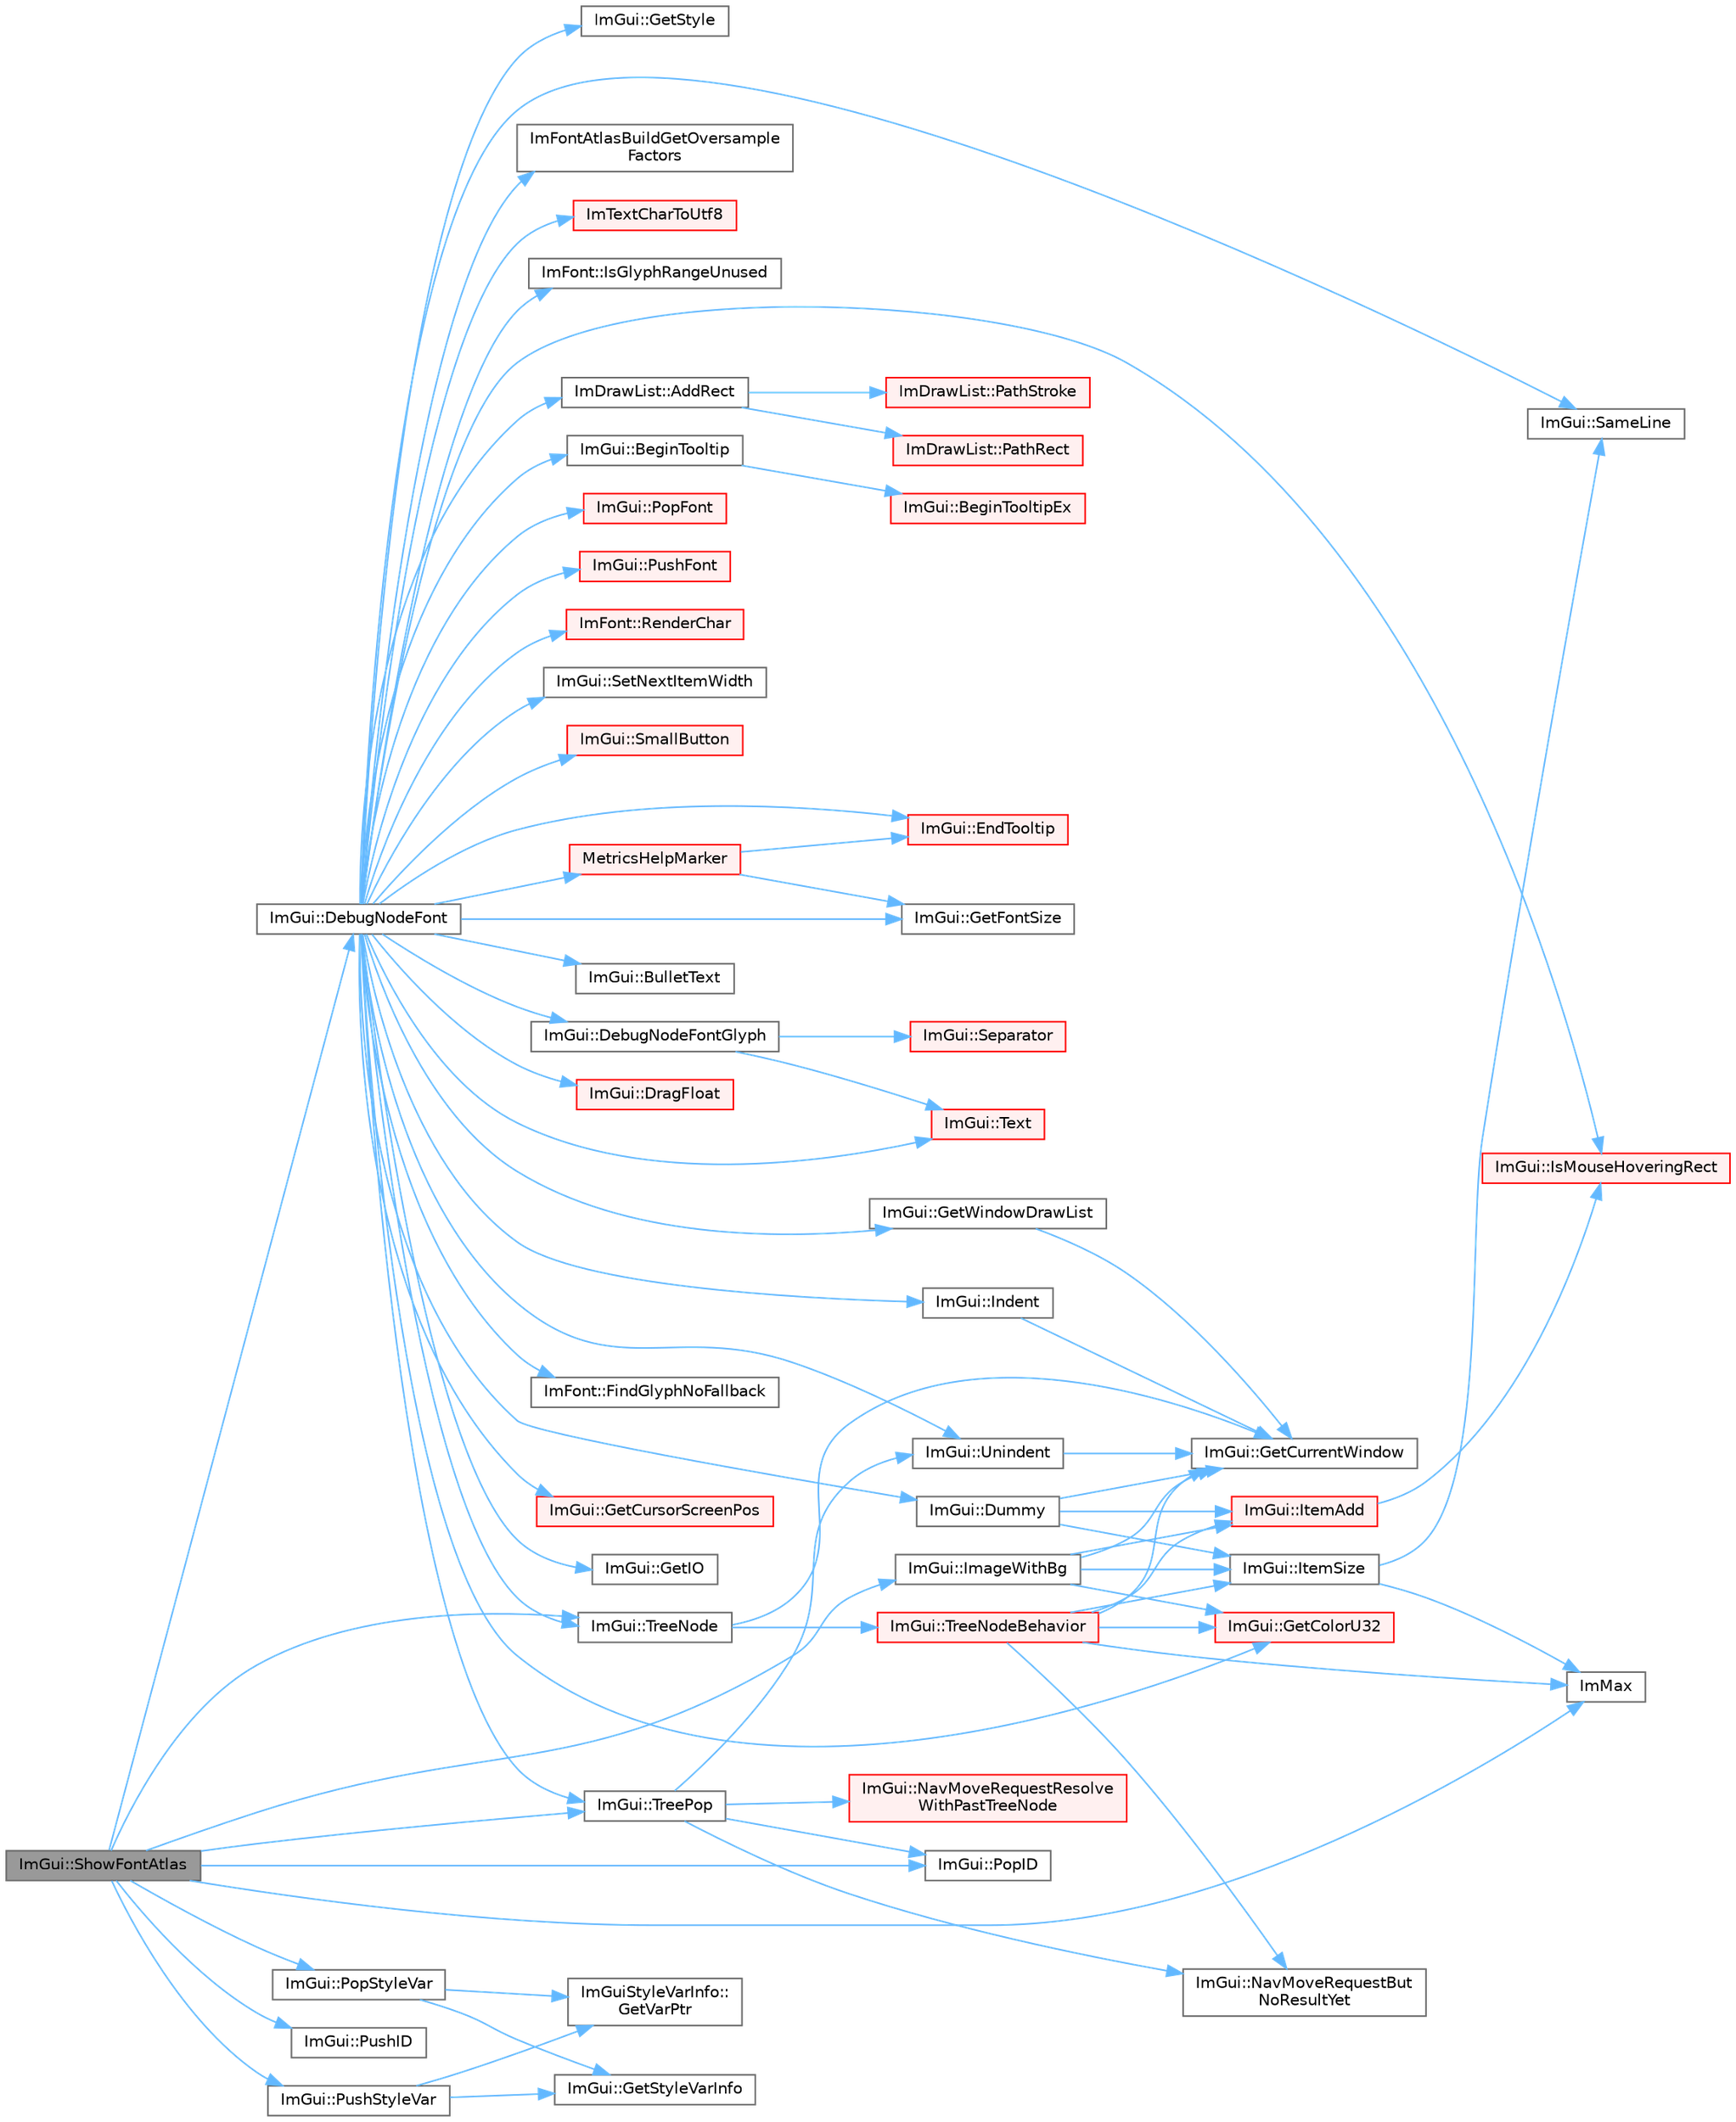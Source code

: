 digraph "ImGui::ShowFontAtlas"
{
 // LATEX_PDF_SIZE
  bgcolor="transparent";
  edge [fontname=Helvetica,fontsize=10,labelfontname=Helvetica,labelfontsize=10];
  node [fontname=Helvetica,fontsize=10,shape=box,height=0.2,width=0.4];
  rankdir="LR";
  Node1 [id="Node000001",label="ImGui::ShowFontAtlas",height=0.2,width=0.4,color="gray40", fillcolor="grey60", style="filled", fontcolor="black",tooltip=" "];
  Node1 -> Node2 [id="edge1_Node000001_Node000002",color="steelblue1",style="solid",tooltip=" "];
  Node2 [id="Node000002",label="ImGui::DebugNodeFont",height=0.2,width=0.4,color="grey40", fillcolor="white", style="filled",URL="$namespace_im_gui.html#ae0207d60728f7e6a47dbcd1d7d84e3cb",tooltip=" "];
  Node2 -> Node3 [id="edge2_Node000002_Node000003",color="steelblue1",style="solid",tooltip=" "];
  Node3 [id="Node000003",label="ImDrawList::AddRect",height=0.2,width=0.4,color="grey40", fillcolor="white", style="filled",URL="$struct_im_draw_list.html#ad96f10a3e954fe0c5b7c96d4e205af7b",tooltip=" "];
  Node3 -> Node4 [id="edge3_Node000003_Node000004",color="steelblue1",style="solid",tooltip=" "];
  Node4 [id="Node000004",label="ImDrawList::PathRect",height=0.2,width=0.4,color="red", fillcolor="#FFF0F0", style="filled",URL="$struct_im_draw_list.html#a2251eb264ed8b17a253c409787375053",tooltip=" "];
  Node3 -> Node13 [id="edge4_Node000003_Node000013",color="steelblue1",style="solid",tooltip=" "];
  Node13 [id="Node000013",label="ImDrawList::PathStroke",height=0.2,width=0.4,color="red", fillcolor="#FFF0F0", style="filled",URL="$struct_im_draw_list.html#a60bf9040ef3d09b39c4ba8f5a2a68ae9",tooltip=" "];
  Node2 -> Node19 [id="edge5_Node000002_Node000019",color="steelblue1",style="solid",tooltip=" "];
  Node19 [id="Node000019",label="ImGui::BeginTooltip",height=0.2,width=0.4,color="grey40", fillcolor="white", style="filled",URL="$namespace_im_gui.html#a0609fbb218702a720c383c87d0c545a2",tooltip=" "];
  Node19 -> Node20 [id="edge6_Node000019_Node000020",color="steelblue1",style="solid",tooltip=" "];
  Node20 [id="Node000020",label="ImGui::BeginTooltipEx",height=0.2,width=0.4,color="red", fillcolor="#FFF0F0", style="filled",URL="$namespace_im_gui.html#a18b17a0b20c3f2a16068b84210cfded4",tooltip=" "];
  Node2 -> Node516 [id="edge7_Node000002_Node000516",color="steelblue1",style="solid",tooltip=" "];
  Node516 [id="Node000516",label="ImGui::BulletText",height=0.2,width=0.4,color="grey40", fillcolor="white", style="filled",URL="$namespace_im_gui.html#af8d34d563b17c683943a0fa7bf5807bc",tooltip=" "];
  Node2 -> Node517 [id="edge8_Node000002_Node000517",color="steelblue1",style="solid",tooltip=" "];
  Node517 [id="Node000517",label="ImGui::DebugNodeFontGlyph",height=0.2,width=0.4,color="grey40", fillcolor="white", style="filled",URL="$namespace_im_gui.html#ad57d7756b61feecb86a3f25dc2a526f3",tooltip=" "];
  Node517 -> Node334 [id="edge9_Node000517_Node000334",color="steelblue1",style="solid",tooltip=" "];
  Node334 [id="Node000334",label="ImGui::Separator",height=0.2,width=0.4,color="red", fillcolor="#FFF0F0", style="filled",URL="$namespace_im_gui.html#a191123597a5084d003c8beac7eeb029e",tooltip=" "];
  Node517 -> Node518 [id="edge10_Node000517_Node000518",color="steelblue1",style="solid",tooltip=" "];
  Node518 [id="Node000518",label="ImGui::Text",height=0.2,width=0.4,color="red", fillcolor="#FFF0F0", style="filled",URL="$namespace_im_gui.html#a9e7b83611fe441d54fad2effb4bf4965",tooltip=" "];
  Node2 -> Node519 [id="edge11_Node000002_Node000519",color="steelblue1",style="solid",tooltip=" "];
  Node519 [id="Node000519",label="ImGui::DragFloat",height=0.2,width=0.4,color="red", fillcolor="#FFF0F0", style="filled",URL="$namespace_im_gui.html#aab1b20e7bf98aa7bbdb26f8cd3ad91e6",tooltip=" "];
  Node2 -> Node548 [id="edge12_Node000002_Node000548",color="steelblue1",style="solid",tooltip=" "];
  Node548 [id="Node000548",label="ImGui::Dummy",height=0.2,width=0.4,color="grey40", fillcolor="white", style="filled",URL="$namespace_im_gui.html#a8b0fb07113251301ff897b8578a53f34",tooltip=" "];
  Node548 -> Node97 [id="edge13_Node000548_Node000097",color="steelblue1",style="solid",tooltip=" "];
  Node97 [id="Node000097",label="ImGui::GetCurrentWindow",height=0.2,width=0.4,color="grey40", fillcolor="white", style="filled",URL="$namespace_im_gui.html#ac452417b5004ca16a814a72cff153526",tooltip=" "];
  Node548 -> Node120 [id="edge14_Node000548_Node000120",color="steelblue1",style="solid",tooltip=" "];
  Node120 [id="Node000120",label="ImGui::ItemAdd",height=0.2,width=0.4,color="red", fillcolor="#FFF0F0", style="filled",URL="$namespace_im_gui.html#a0c2ccafc8d403c02a6590ac21157b9ac",tooltip=" "];
  Node120 -> Node87 [id="edge15_Node000120_Node000087",color="steelblue1",style="solid",tooltip=" "];
  Node87 [id="Node000087",label="ImGui::IsMouseHoveringRect",height=0.2,width=0.4,color="red", fillcolor="#FFF0F0", style="filled",URL="$namespace_im_gui.html#ae0b8ea0e06c457316d6aed6c5b2a1c25",tooltip=" "];
  Node548 -> Node169 [id="edge16_Node000548_Node000169",color="steelblue1",style="solid",tooltip=" "];
  Node169 [id="Node000169",label="ImGui::ItemSize",height=0.2,width=0.4,color="grey40", fillcolor="white", style="filled",URL="$namespace_im_gui.html#a4b5818a652d943ea54e0cec9fb3943d7",tooltip=" "];
  Node169 -> Node15 [id="edge17_Node000169_Node000015",color="steelblue1",style="solid",tooltip=" "];
  Node15 [id="Node000015",label="ImMax",height=0.2,width=0.4,color="grey40", fillcolor="white", style="filled",URL="$imgui__internal_8h.html#a7667efd95147d0422f140917c71a9226",tooltip=" "];
  Node169 -> Node170 [id="edge18_Node000169_Node000170",color="steelblue1",style="solid",tooltip=" "];
  Node170 [id="Node000170",label="ImGui::SameLine",height=0.2,width=0.4,color="grey40", fillcolor="white", style="filled",URL="$namespace_im_gui.html#addd433eb3aae59119e341e80db474f66",tooltip=" "];
  Node2 -> Node93 [id="edge19_Node000002_Node000093",color="steelblue1",style="solid",tooltip=" "];
  Node93 [id="Node000093",label="ImGui::EndTooltip",height=0.2,width=0.4,color="red", fillcolor="#FFF0F0", style="filled",URL="$namespace_im_gui.html#ac8d75c160cfdf43d512f773ca133a1c6",tooltip=" "];
  Node2 -> Node570 [id="edge20_Node000002_Node000570",color="steelblue1",style="solid",tooltip=" "];
  Node570 [id="Node000570",label="ImFont::FindGlyphNoFallback",height=0.2,width=0.4,color="grey40", fillcolor="white", style="filled",URL="$struct_im_font.html#a9db5b4cc756ac1b01efbc79e3002f88d",tooltip=" "];
  Node2 -> Node98 [id="edge21_Node000002_Node000098",color="steelblue1",style="solid",tooltip=" "];
  Node98 [id="Node000098",label="ImGui::GetColorU32",height=0.2,width=0.4,color="red", fillcolor="#FFF0F0", style="filled",URL="$namespace_im_gui.html#a0de2d9bd347d9866511eb8d014e62556",tooltip=" "];
  Node2 -> Node571 [id="edge22_Node000002_Node000571",color="steelblue1",style="solid",tooltip=" "];
  Node571 [id="Node000571",label="ImGui::GetCursorScreenPos",height=0.2,width=0.4,color="red", fillcolor="#FFF0F0", style="filled",URL="$namespace_im_gui.html#adb0db3c1ee36f5085f35890a4229ae75",tooltip=" "];
  Node2 -> Node572 [id="edge23_Node000002_Node000572",color="steelblue1",style="solid",tooltip=" "];
  Node572 [id="Node000572",label="ImGui::GetFontSize",height=0.2,width=0.4,color="grey40", fillcolor="white", style="filled",URL="$namespace_im_gui.html#ac592ae8e0aa4a1a06502ec7872bc8da8",tooltip=" "];
  Node2 -> Node573 [id="edge24_Node000002_Node000573",color="steelblue1",style="solid",tooltip=" "];
  Node573 [id="Node000573",label="ImGui::GetIO",height=0.2,width=0.4,color="grey40", fillcolor="white", style="filled",URL="$namespace_im_gui.html#a7dea7d0530868f078324f14a308f0c3c",tooltip=" "];
  Node2 -> Node574 [id="edge25_Node000002_Node000574",color="steelblue1",style="solid",tooltip=" "];
  Node574 [id="Node000574",label="ImGui::GetStyle",height=0.2,width=0.4,color="grey40", fillcolor="white", style="filled",URL="$namespace_im_gui.html#abafef4bb3e3654efd96a47b2e22870a7",tooltip=" "];
  Node2 -> Node575 [id="edge26_Node000002_Node000575",color="steelblue1",style="solid",tooltip=" "];
  Node575 [id="Node000575",label="ImGui::GetWindowDrawList",height=0.2,width=0.4,color="grey40", fillcolor="white", style="filled",URL="$namespace_im_gui.html#aa100c22a9feafe843fa12c66590cbda0",tooltip=" "];
  Node575 -> Node97 [id="edge27_Node000575_Node000097",color="steelblue1",style="solid",tooltip=" "];
  Node2 -> Node576 [id="edge28_Node000002_Node000576",color="steelblue1",style="solid",tooltip=" "];
  Node576 [id="Node000576",label="ImFontAtlasBuildGetOversample\lFactors",height=0.2,width=0.4,color="grey40", fillcolor="white", style="filled",URL="$imgui__draw_8cpp.html#aa1efcf4c3caa22137e6a7d548435af5a",tooltip=" "];
  Node2 -> Node553 [id="edge29_Node000002_Node000553",color="steelblue1",style="solid",tooltip=" "];
  Node553 [id="Node000553",label="ImTextCharToUtf8",height=0.2,width=0.4,color="red", fillcolor="#FFF0F0", style="filled",URL="$imgui_8cpp.html#a95ebc047720485ca52f00e593e70aa0e",tooltip=" "];
  Node2 -> Node577 [id="edge30_Node000002_Node000577",color="steelblue1",style="solid",tooltip=" "];
  Node577 [id="Node000577",label="ImGui::Indent",height=0.2,width=0.4,color="grey40", fillcolor="white", style="filled",URL="$namespace_im_gui.html#a6c7b9f2d60951462eeebad80154a8926",tooltip=" "];
  Node577 -> Node97 [id="edge31_Node000577_Node000097",color="steelblue1",style="solid",tooltip=" "];
  Node2 -> Node578 [id="edge32_Node000002_Node000578",color="steelblue1",style="solid",tooltip=" "];
  Node578 [id="Node000578",label="ImFont::IsGlyphRangeUnused",height=0.2,width=0.4,color="grey40", fillcolor="white", style="filled",URL="$struct_im_font.html#a4374ffca4f2d9a23599aac21c57e2a66",tooltip=" "];
  Node2 -> Node87 [id="edge33_Node000002_Node000087",color="steelblue1",style="solid",tooltip=" "];
  Node2 -> Node579 [id="edge34_Node000002_Node000579",color="steelblue1",style="solid",tooltip=" "];
  Node579 [id="Node000579",label="MetricsHelpMarker",height=0.2,width=0.4,color="red", fillcolor="#FFF0F0", style="filled",URL="$imgui_8cpp.html#aa02564f7a526e53bfe3c4062acd6f0f2",tooltip=" "];
  Node579 -> Node93 [id="edge35_Node000579_Node000093",color="steelblue1",style="solid",tooltip=" "];
  Node579 -> Node572 [id="edge36_Node000579_Node000572",color="steelblue1",style="solid",tooltip=" "];
  Node2 -> Node351 [id="edge37_Node000002_Node000351",color="steelblue1",style="solid",tooltip=" "];
  Node351 [id="Node000351",label="ImGui::PopFont",height=0.2,width=0.4,color="red", fillcolor="#FFF0F0", style="filled",URL="$namespace_im_gui.html#af66649bc37022bf3cf2496c73af9a499",tooltip=" "];
  Node2 -> Node562 [id="edge38_Node000002_Node000562",color="steelblue1",style="solid",tooltip=" "];
  Node562 [id="Node000562",label="ImGui::PushFont",height=0.2,width=0.4,color="red", fillcolor="#FFF0F0", style="filled",URL="$namespace_im_gui.html#ac5a59f4f8226fd35786d8973c85b85a9",tooltip=" "];
  Node2 -> Node398 [id="edge39_Node000002_Node000398",color="steelblue1",style="solid",tooltip=" "];
  Node398 [id="Node000398",label="ImFont::RenderChar",height=0.2,width=0.4,color="red", fillcolor="#FFF0F0", style="filled",URL="$struct_im_font.html#a3bc3a49edc3a529763c45e2c25e66727",tooltip=" "];
  Node2 -> Node170 [id="edge40_Node000002_Node000170",color="steelblue1",style="solid",tooltip=" "];
  Node2 -> Node590 [id="edge41_Node000002_Node000590",color="steelblue1",style="solid",tooltip=" "];
  Node590 [id="Node000590",label="ImGui::SetNextItemWidth",height=0.2,width=0.4,color="grey40", fillcolor="white", style="filled",URL="$namespace_im_gui.html#a1291228607bee5a703df6553f27cbbb9",tooltip=" "];
  Node2 -> Node591 [id="edge42_Node000002_Node000591",color="steelblue1",style="solid",tooltip=" "];
  Node591 [id="Node000591",label="ImGui::SmallButton",height=0.2,width=0.4,color="red", fillcolor="#FFF0F0", style="filled",URL="$namespace_im_gui.html#a5b76ec69758aeb0a00a66f142f7a4fb2",tooltip=" "];
  Node2 -> Node518 [id="edge43_Node000002_Node000518",color="steelblue1",style="solid",tooltip=" "];
  Node2 -> Node593 [id="edge44_Node000002_Node000593",color="steelblue1",style="solid",tooltip=" "];
  Node593 [id="Node000593",label="ImGui::TreeNode",height=0.2,width=0.4,color="grey40", fillcolor="white", style="filled",URL="$namespace_im_gui.html#a4dff507ce8bbe0da9556bb50b1e60d7f",tooltip=" "];
  Node593 -> Node97 [id="edge45_Node000593_Node000097",color="steelblue1",style="solid",tooltip=" "];
  Node593 -> Node594 [id="edge46_Node000593_Node000594",color="steelblue1",style="solid",tooltip=" "];
  Node594 [id="Node000594",label="ImGui::TreeNodeBehavior",height=0.2,width=0.4,color="red", fillcolor="#FFF0F0", style="filled",URL="$namespace_im_gui.html#a918eabf70d288e93b2519ee1eac2c0b4",tooltip=" "];
  Node594 -> Node98 [id="edge47_Node000594_Node000098",color="steelblue1",style="solid",tooltip=" "];
  Node594 -> Node97 [id="edge48_Node000594_Node000097",color="steelblue1",style="solid",tooltip=" "];
  Node594 -> Node15 [id="edge49_Node000594_Node000015",color="steelblue1",style="solid",tooltip=" "];
  Node594 -> Node120 [id="edge50_Node000594_Node000120",color="steelblue1",style="solid",tooltip=" "];
  Node594 -> Node169 [id="edge51_Node000594_Node000169",color="steelblue1",style="solid",tooltip=" "];
  Node594 -> Node172 [id="edge52_Node000594_Node000172",color="steelblue1",style="solid",tooltip=" "];
  Node172 [id="Node000172",label="ImGui::NavMoveRequestBut\lNoResultYet",height=0.2,width=0.4,color="grey40", fillcolor="white", style="filled",URL="$namespace_im_gui.html#a3fab98556d11690efd4f7f2fde94968e",tooltip=" "];
  Node2 -> Node355 [id="edge53_Node000002_Node000355",color="steelblue1",style="solid",tooltip=" "];
  Node355 [id="Node000355",label="ImGui::TreePop",height=0.2,width=0.4,color="grey40", fillcolor="white", style="filled",URL="$namespace_im_gui.html#a41ecf265e5f678c78fc9c30b3cf2077f",tooltip=" "];
  Node355 -> Node172 [id="edge54_Node000355_Node000172",color="steelblue1",style="solid",tooltip=" "];
  Node355 -> Node356 [id="edge55_Node000355_Node000356",color="steelblue1",style="solid",tooltip=" "];
  Node356 [id="Node000356",label="ImGui::NavMoveRequestResolve\lWithPastTreeNode",height=0.2,width=0.4,color="red", fillcolor="#FFF0F0", style="filled",URL="$namespace_im_gui.html#a626a63937b3f661fc089c4989176cb90",tooltip=" "];
  Node355 -> Node105 [id="edge56_Node000355_Node000105",color="steelblue1",style="solid",tooltip=" "];
  Node105 [id="Node000105",label="ImGui::PopID",height=0.2,width=0.4,color="grey40", fillcolor="white", style="filled",URL="$namespace_im_gui.html#aba0b2d8f890a5d435ae43d0c4a2d4dd1",tooltip=" "];
  Node355 -> Node357 [id="edge57_Node000355_Node000357",color="steelblue1",style="solid",tooltip=" "];
  Node357 [id="Node000357",label="ImGui::Unindent",height=0.2,width=0.4,color="grey40", fillcolor="white", style="filled",URL="$namespace_im_gui.html#ad577d36753634c9bbdc3750b0e5217f5",tooltip=" "];
  Node357 -> Node97 [id="edge58_Node000357_Node000097",color="steelblue1",style="solid",tooltip=" "];
  Node2 -> Node357 [id="edge59_Node000002_Node000357",color="steelblue1",style="solid",tooltip=" "];
  Node1 -> Node602 [id="edge60_Node000001_Node000602",color="steelblue1",style="solid",tooltip=" "];
  Node602 [id="Node000602",label="ImGui::ImageWithBg",height=0.2,width=0.4,color="grey40", fillcolor="white", style="filled",URL="$namespace_im_gui.html#a8c81ba6f9cd30e3f1cb945a4b7ef161d",tooltip=" "];
  Node602 -> Node98 [id="edge61_Node000602_Node000098",color="steelblue1",style="solid",tooltip=" "];
  Node602 -> Node97 [id="edge62_Node000602_Node000097",color="steelblue1",style="solid",tooltip=" "];
  Node602 -> Node120 [id="edge63_Node000602_Node000120",color="steelblue1",style="solid",tooltip=" "];
  Node602 -> Node169 [id="edge64_Node000602_Node000169",color="steelblue1",style="solid",tooltip=" "];
  Node1 -> Node15 [id="edge65_Node000001_Node000015",color="steelblue1",style="solid",tooltip=" "];
  Node1 -> Node105 [id="edge66_Node000001_Node000105",color="steelblue1",style="solid",tooltip=" "];
  Node1 -> Node250 [id="edge67_Node000001_Node000250",color="steelblue1",style="solid",tooltip=" "];
  Node250 [id="Node000250",label="ImGui::PopStyleVar",height=0.2,width=0.4,color="grey40", fillcolor="white", style="filled",URL="$namespace_im_gui.html#a14116e57d81e326adef2a702e65781d4",tooltip=" "];
  Node250 -> Node251 [id="edge68_Node000250_Node000251",color="steelblue1",style="solid",tooltip=" "];
  Node251 [id="Node000251",label="ImGui::GetStyleVarInfo",height=0.2,width=0.4,color="grey40", fillcolor="white", style="filled",URL="$namespace_im_gui.html#a3870829d4a3b6ea8ad8f6f82c944495f",tooltip=" "];
  Node250 -> Node252 [id="edge69_Node000250_Node000252",color="steelblue1",style="solid",tooltip=" "];
  Node252 [id="Node000252",label="ImGuiStyleVarInfo::\lGetVarPtr",height=0.2,width=0.4,color="grey40", fillcolor="white", style="filled",URL="$struct_im_gui_style_var_info.html#a6621aa66480ec67de95b6a74625d834a",tooltip=" "];
  Node1 -> Node106 [id="edge70_Node000001_Node000106",color="steelblue1",style="solid",tooltip=" "];
  Node106 [id="Node000106",label="ImGui::PushID",height=0.2,width=0.4,color="grey40", fillcolor="white", style="filled",URL="$namespace_im_gui.html#a27a8533605dc5b8cabf161bf7715bbde",tooltip=" "];
  Node1 -> Node546 [id="edge71_Node000001_Node000546",color="steelblue1",style="solid",tooltip=" "];
  Node546 [id="Node000546",label="ImGui::PushStyleVar",height=0.2,width=0.4,color="grey40", fillcolor="white", style="filled",URL="$namespace_im_gui.html#aab3f43009094462cf2a5eb554785949b",tooltip=" "];
  Node546 -> Node251 [id="edge72_Node000546_Node000251",color="steelblue1",style="solid",tooltip=" "];
  Node546 -> Node252 [id="edge73_Node000546_Node000252",color="steelblue1",style="solid",tooltip=" "];
  Node1 -> Node593 [id="edge74_Node000001_Node000593",color="steelblue1",style="solid",tooltip=" "];
  Node1 -> Node355 [id="edge75_Node000001_Node000355",color="steelblue1",style="solid",tooltip=" "];
}
